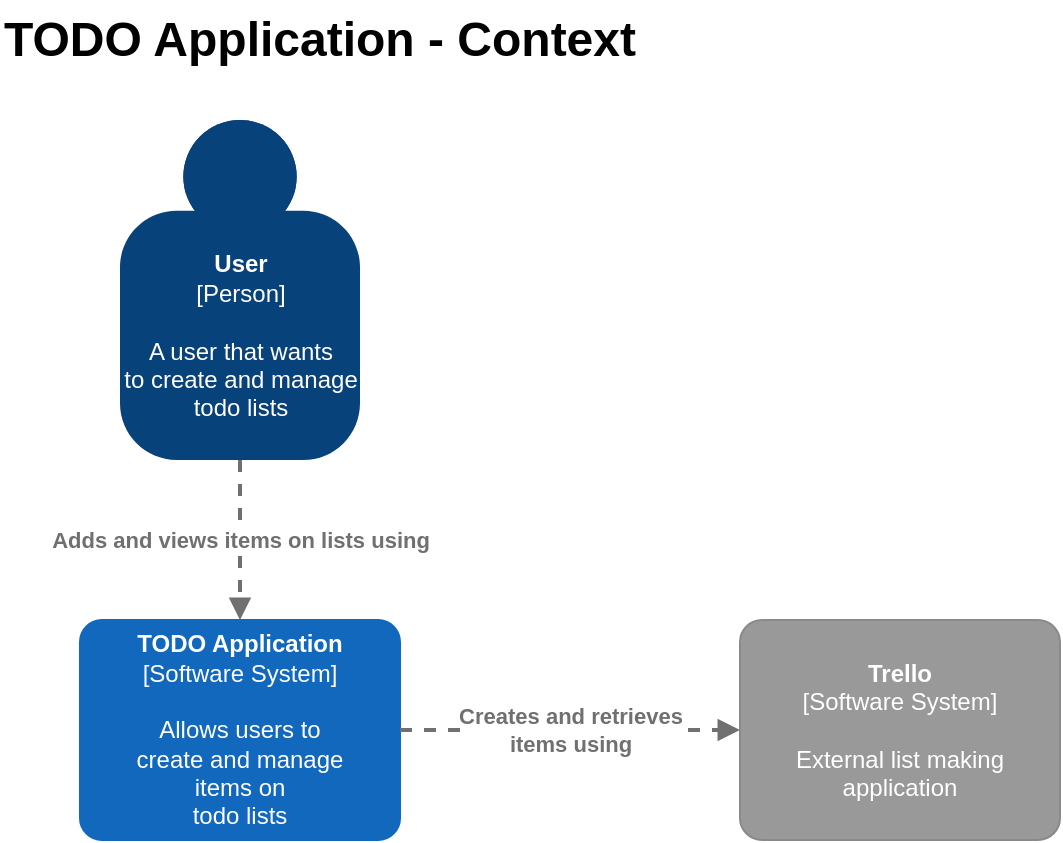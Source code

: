 <mxfile version="15.0.4" type="device"><diagram name="Page-1" id="929967ad-93f9-6ef4-fab6-5d389245f69c"><mxGraphModel dx="868" dy="482" grid="1" gridSize="10" guides="1" tooltips="1" connect="1" arrows="1" fold="1" page="1" pageScale="1.5" pageWidth="1169" pageHeight="826" background="none" math="0" shadow="0"><root><mxCell id="0" style=";html=1;"/><mxCell id="1" style=";html=1;" parent="0"/><object placeholders="1" c4Name="User" c4Type="Person" c4Description="A user that wants&#10;to create and manage&#10;todo lists" label="&lt;b&gt;%c4Name%&lt;/b&gt;&lt;div&gt;[%c4Type%]&lt;/div&gt;&lt;br&gt;&lt;div&gt;%c4Description%&lt;/div&gt;" id="tlPKQ68BPM7gxqmw7oti-2"><mxCell style="html=1;dashed=0;whitespace=wrap;fillColor=#08427b;strokeColor=none;fontColor=#ffffff;shape=mxgraph.c4.person;align=center;metaEdit=1;points=[[0.5,0,0],[1,0.5,0],[1,0.75,0],[0.75,1,0],[0.5,1,0],[0.25,1,0],[0,0.75,0],[0,0.5,0]];metaData={&quot;c4Type&quot;:{&quot;editable&quot;:false}};" vertex="1" parent="1"><mxGeometry x="80" y="80" width="120" height="170" as="geometry"/></mxCell></object><object placeholders="1" c4Name="TODO Application" c4Type="Software System" c4Description="Allows users to&#10;create and manage&#10;items on&#10;todo lists" label="&lt;b&gt;%c4Name%&lt;/b&gt;&lt;div&gt;[%c4Type%]&lt;/div&gt;&lt;br&gt;&lt;div&gt;%c4Description%&lt;/div&gt;" id="tlPKQ68BPM7gxqmw7oti-5"><mxCell style="rounded=1;whiteSpace=wrap;html=1;labelBackgroundColor=none;fillColor=#1168BD;fontColor=#ffffff;align=center;arcSize=10;strokeColor=#1168BD;metaEdit=1;metaData={&quot;c4Type&quot;:{&quot;editable&quot;:false}};points=[[0.25,0,0],[0.5,0,0],[0.75,0,0],[1,0.25,0],[1,0.5,0],[1,0.75,0],[0.75,1,0],[0.5,1,0],[0.25,1,0],[0,0.75,0],[0,0.5,0],[0,0.25,0]];" vertex="1" parent="1"><mxGeometry x="60" y="330" width="160" height="110.0" as="geometry"/></mxCell></object><object placeholders="1" c4Name="Trello" c4Type="Software System" c4Description="External list making &#10;application" label="&lt;b&gt;%c4Name%&lt;/b&gt;&lt;div&gt;[%c4Type%]&lt;/div&gt;&lt;br&gt;&lt;div&gt;%c4Description%&lt;/div&gt;" id="tlPKQ68BPM7gxqmw7oti-6"><mxCell style="rounded=1;whiteSpace=wrap;html=1;labelBackgroundColor=none;fillColor=#999999;fontColor=#ffffff;align=center;arcSize=10;strokeColor=#8A8A8A;metaEdit=1;metaData={&quot;c4Type&quot;:{&quot;editable&quot;:false}};points=[[0.25,0,0],[0.5,0,0],[0.75,0,0],[1,0.25,0],[1,0.5,0],[1,0.75,0],[0.75,1,0],[0.5,1,0],[0.25,1,0],[0,0.75,0],[0,0.5,0],[0,0.25,0]];" vertex="1" parent="1"><mxGeometry x="390" y="330" width="160" height="110.0" as="geometry"/></mxCell></object><mxCell id="tlPKQ68BPM7gxqmw7oti-9" value="Adds and views items on lists using" style="edgeStyle=elbowEdgeStyle;html=1;endArrow=block;dashed=1;elbow=vertical;endFill=1;exitX=0.5;exitY=1;exitDx=0;exitDy=0;exitPerimeter=0;entryX=0.5;entryY=0;entryDx=0;entryDy=0;entryPerimeter=0;strokeColor=#707070;strokeWidth=2;fontColor=#707070;fontStyle=1" edge="1" parent="1" source="tlPKQ68BPM7gxqmw7oti-2" target="tlPKQ68BPM7gxqmw7oti-5"><mxGeometry width="160" relative="1" as="geometry"><mxPoint x="290" y="90" as="sourcePoint"/><mxPoint x="290" y="210" as="targetPoint"/></mxGeometry></mxCell><mxCell id="tlPKQ68BPM7gxqmw7oti-11" value="TODO Application - Context" style="text;strokeColor=none;fillColor=none;html=1;fontSize=24;fontStyle=1;verticalAlign=middle;align=left;" vertex="1" parent="1"><mxGeometry x="20" y="20" width="100" height="40" as="geometry"/></mxCell><mxCell id="tlPKQ68BPM7gxqmw7oti-12" value="&lt;span style=&quot;&quot;&gt;Creates and retrieves&lt;/span&gt;&lt;br style=&quot;&quot;&gt;&lt;span style=&quot;&quot;&gt;items using&lt;/span&gt;" style="edgeStyle=elbowEdgeStyle;html=1;endArrow=block;dashed=1;elbow=vertical;endFill=1;exitX=1;exitY=0.5;exitDx=0;exitDy=0;exitPerimeter=0;entryX=0;entryY=0.5;entryDx=0;entryDy=0;entryPerimeter=0;strokeColor=#707070;strokeWidth=2;fontStyle=1;fontColor=#707070;" edge="1" parent="1" source="tlPKQ68BPM7gxqmw7oti-5" target="tlPKQ68BPM7gxqmw7oti-6"><mxGeometry width="160" relative="1" as="geometry"><mxPoint x="520" y="130" as="sourcePoint"/><mxPoint x="520" y="210" as="targetPoint"/></mxGeometry></mxCell></root></mxGraphModel></diagram></mxfile>
